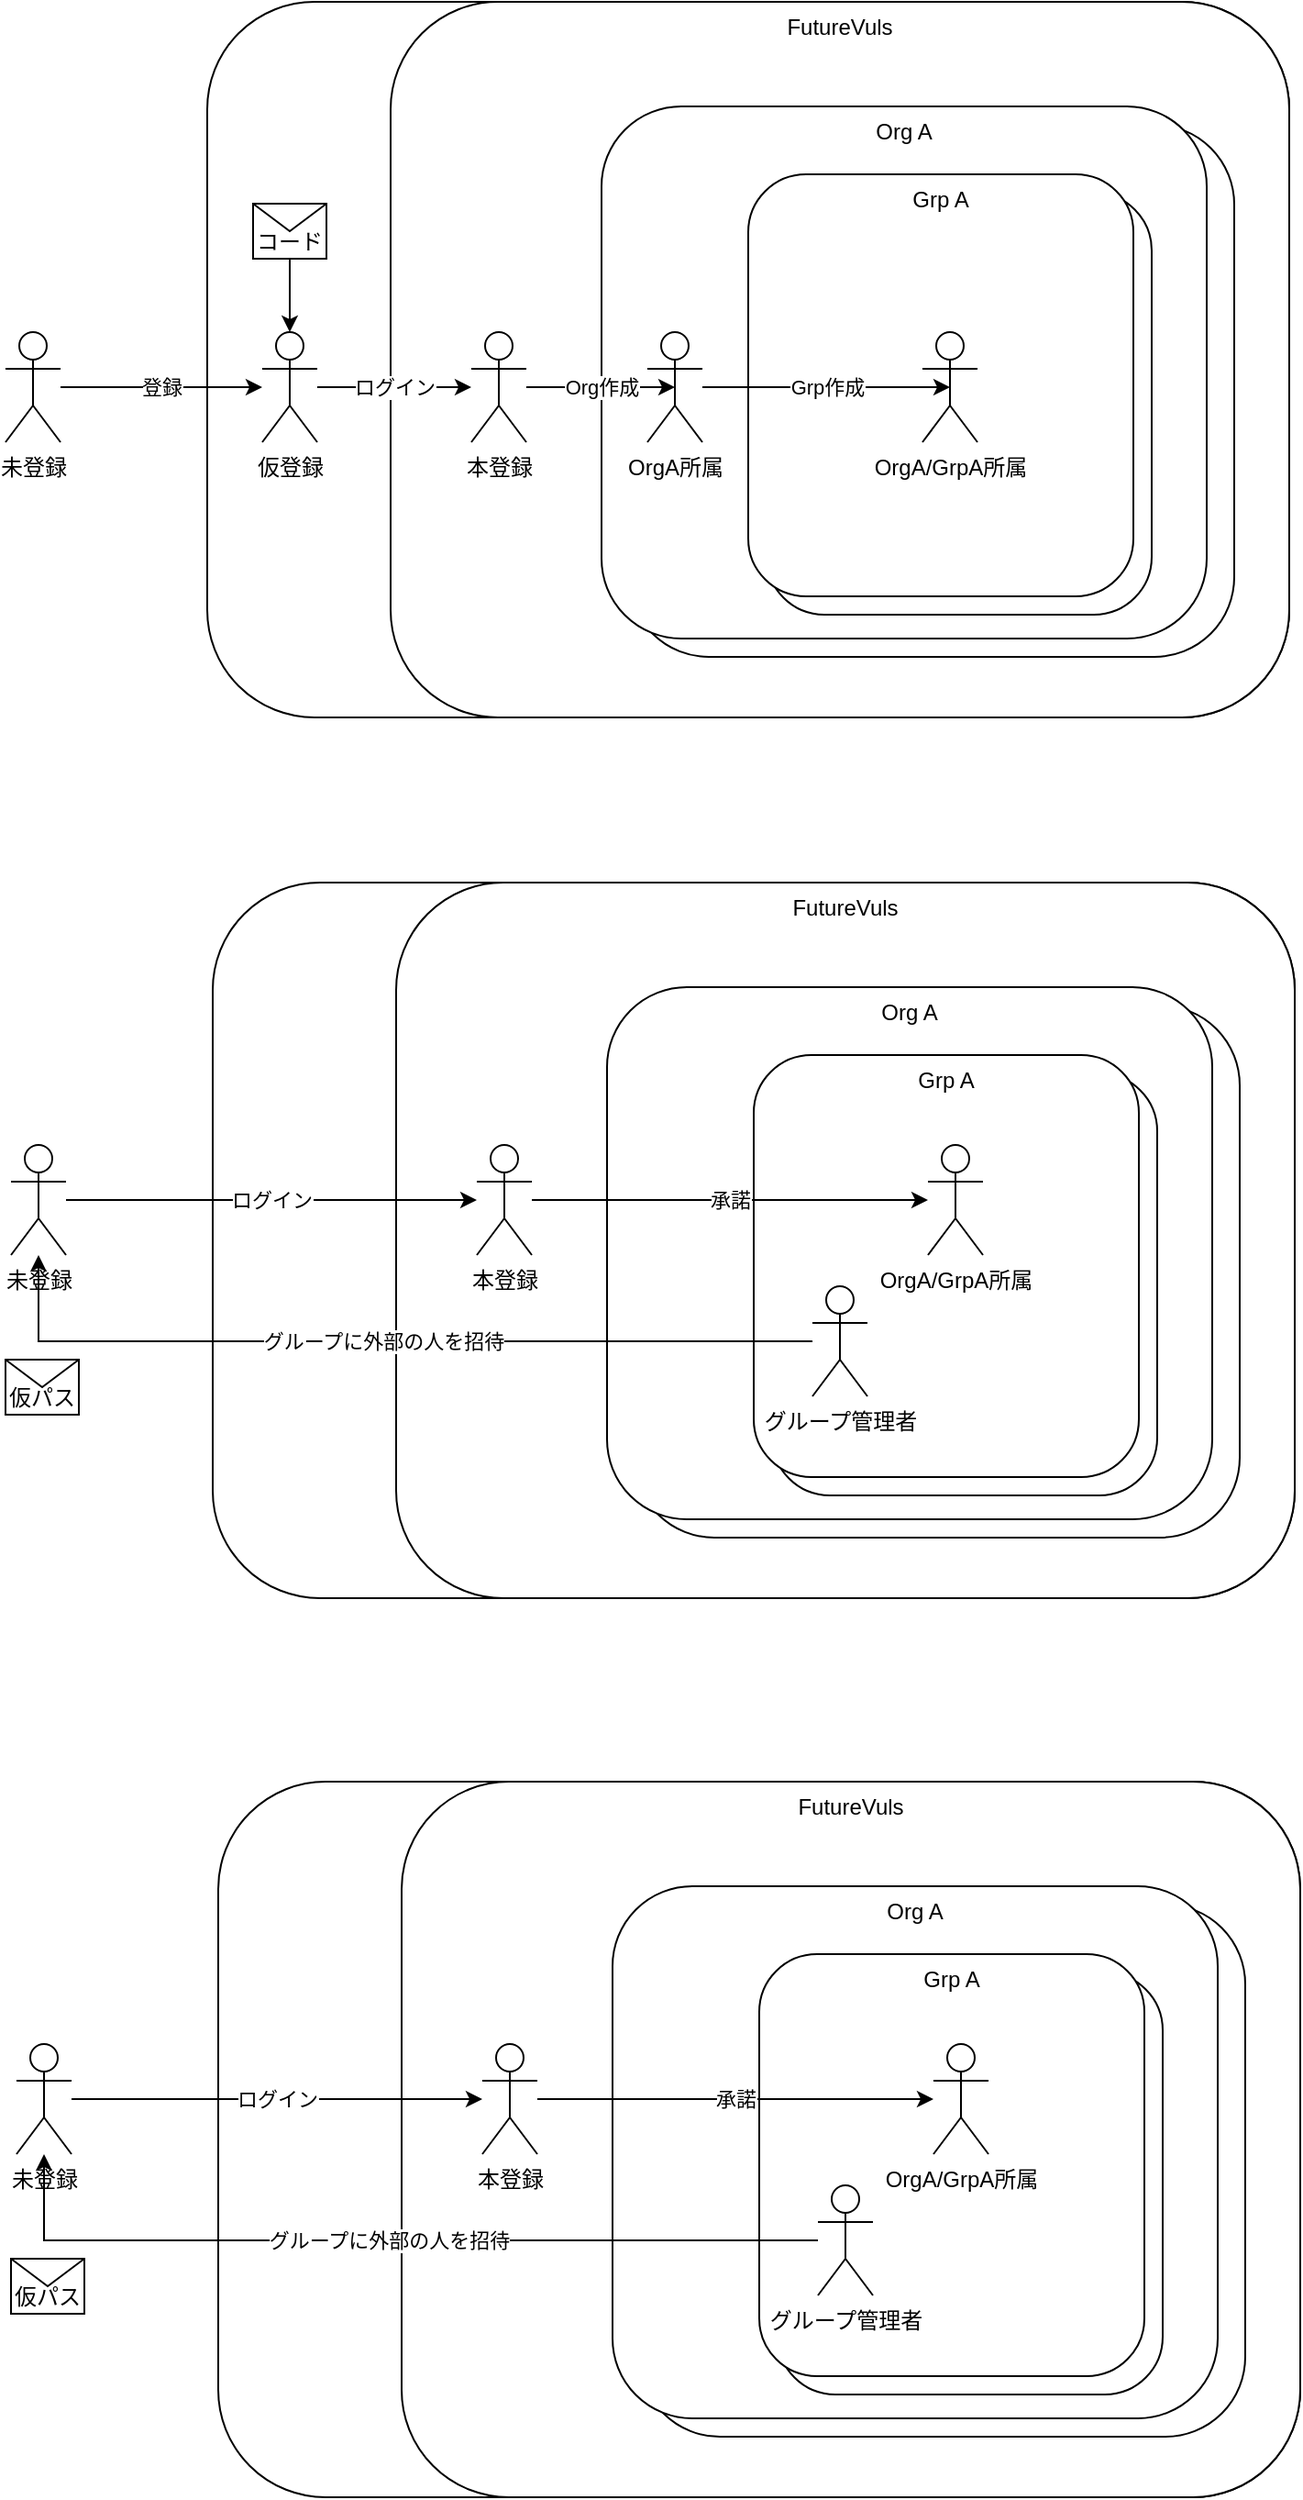 <mxfile version="13.4.8" type="github">
  <diagram id="z6h4n0hDWIFQZGOottjq" name="Page-1">
    <mxGraphModel dx="2053" dy="1686" grid="1" gridSize="10" guides="1" tooltips="1" connect="1" arrows="1" fold="1" page="1" pageScale="1" pageWidth="1169" pageHeight="1654" math="0" shadow="0">
      <root>
        <mxCell id="0" />
        <mxCell id="1" parent="0" />
        <mxCell id="bGIm-FNJNIMSJGsGLvmY-4" value="" style="rounded=1;whiteSpace=wrap;html=1;" vertex="1" parent="1">
          <mxGeometry x="140" y="20" width="590" height="390" as="geometry" />
        </mxCell>
        <mxCell id="bGIm-FNJNIMSJGsGLvmY-5" value="FutureVuls" style="rounded=1;whiteSpace=wrap;html=1;verticalAlign=top;" vertex="1" parent="1">
          <mxGeometry x="240" y="20" width="490" height="390" as="geometry" />
        </mxCell>
        <mxCell id="bGIm-FNJNIMSJGsGLvmY-26" value="Org A" style="rounded=1;whiteSpace=wrap;html=1;verticalAlign=top;" vertex="1" parent="1">
          <mxGeometry x="370" y="87" width="330" height="290" as="geometry" />
        </mxCell>
        <mxCell id="bGIm-FNJNIMSJGsGLvmY-6" value="Org A" style="rounded=1;whiteSpace=wrap;html=1;verticalAlign=top;" vertex="1" parent="1">
          <mxGeometry x="355" y="77" width="330" height="290" as="geometry" />
        </mxCell>
        <mxCell id="bGIm-FNJNIMSJGsGLvmY-27" value="Grp A" style="rounded=1;whiteSpace=wrap;html=1;horizontal=1;verticalAlign=top;" vertex="1" parent="1">
          <mxGeometry x="445" y="124" width="210" height="230" as="geometry" />
        </mxCell>
        <mxCell id="bGIm-FNJNIMSJGsGLvmY-7" value="Grp A" style="rounded=1;whiteSpace=wrap;html=1;horizontal=1;verticalAlign=top;" vertex="1" parent="1">
          <mxGeometry x="435" y="114" width="210" height="230" as="geometry" />
        </mxCell>
        <mxCell id="bGIm-FNJNIMSJGsGLvmY-15" value="ログイン" style="edgeStyle=orthogonalEdgeStyle;rounded=0;orthogonalLoop=1;jettySize=auto;html=1;" edge="1" parent="1" source="bGIm-FNJNIMSJGsGLvmY-12" target="bGIm-FNJNIMSJGsGLvmY-14">
          <mxGeometry relative="1" as="geometry" />
        </mxCell>
        <mxCell id="bGIm-FNJNIMSJGsGLvmY-12" value="仮登録" style="shape=umlActor;verticalLabelPosition=bottom;verticalAlign=top;html=1;outlineConnect=0;" vertex="1" parent="1">
          <mxGeometry x="170" y="200" width="30" height="60" as="geometry" />
        </mxCell>
        <mxCell id="bGIm-FNJNIMSJGsGLvmY-13" value="登録" style="edgeStyle=orthogonalEdgeStyle;rounded=0;orthogonalLoop=1;jettySize=auto;html=1;" edge="1" parent="1" source="bGIm-FNJNIMSJGsGLvmY-8" target="bGIm-FNJNIMSJGsGLvmY-12">
          <mxGeometry relative="1" as="geometry" />
        </mxCell>
        <mxCell id="bGIm-FNJNIMSJGsGLvmY-8" value="未登録" style="shape=umlActor;verticalLabelPosition=bottom;verticalAlign=top;html=1;outlineConnect=0;" vertex="1" parent="1">
          <mxGeometry x="30" y="200" width="30" height="60" as="geometry" />
        </mxCell>
        <mxCell id="bGIm-FNJNIMSJGsGLvmY-17" value="Org作成" style="edgeStyle=orthogonalEdgeStyle;rounded=0;orthogonalLoop=1;jettySize=auto;html=1;entryX=0.5;entryY=0.5;entryDx=0;entryDy=0;entryPerimeter=0;" edge="1" parent="1" source="bGIm-FNJNIMSJGsGLvmY-14" target="bGIm-FNJNIMSJGsGLvmY-16">
          <mxGeometry relative="1" as="geometry" />
        </mxCell>
        <mxCell id="bGIm-FNJNIMSJGsGLvmY-14" value="本登録" style="shape=umlActor;verticalLabelPosition=bottom;verticalAlign=top;html=1;outlineConnect=0;" vertex="1" parent="1">
          <mxGeometry x="284" y="200" width="30" height="60" as="geometry" />
        </mxCell>
        <mxCell id="bGIm-FNJNIMSJGsGLvmY-21" value="Grp作成" style="edgeStyle=orthogonalEdgeStyle;rounded=0;orthogonalLoop=1;jettySize=auto;html=1;entryX=0.5;entryY=0.5;entryDx=0;entryDy=0;entryPerimeter=0;" edge="1" parent="1" source="bGIm-FNJNIMSJGsGLvmY-16" target="bGIm-FNJNIMSJGsGLvmY-18">
          <mxGeometry relative="1" as="geometry" />
        </mxCell>
        <mxCell id="bGIm-FNJNIMSJGsGLvmY-16" value="OrgA所属" style="shape=umlActor;verticalLabelPosition=bottom;verticalAlign=top;html=1;outlineConnect=0;" vertex="1" parent="1">
          <mxGeometry x="380" y="200" width="30" height="60" as="geometry" />
        </mxCell>
        <mxCell id="bGIm-FNJNIMSJGsGLvmY-18" value="OrgA/GrpA所属" style="shape=umlActor;verticalLabelPosition=bottom;verticalAlign=top;html=1;outlineConnect=0;" vertex="1" parent="1">
          <mxGeometry x="530" y="200" width="30" height="60" as="geometry" />
        </mxCell>
        <mxCell id="bGIm-FNJNIMSJGsGLvmY-24" style="edgeStyle=orthogonalEdgeStyle;rounded=0;orthogonalLoop=1;jettySize=auto;html=1;" edge="1" parent="1" source="bGIm-FNJNIMSJGsGLvmY-23" target="bGIm-FNJNIMSJGsGLvmY-12">
          <mxGeometry relative="1" as="geometry" />
        </mxCell>
        <mxCell id="bGIm-FNJNIMSJGsGLvmY-23" value="コード" style="shape=message;whiteSpace=wrap;html=1;outlineConnect=0;verticalAlign=bottom;" vertex="1" parent="1">
          <mxGeometry x="165" y="130" width="40" height="30" as="geometry" />
        </mxCell>
        <mxCell id="bGIm-FNJNIMSJGsGLvmY-28" value="" style="rounded=1;whiteSpace=wrap;html=1;" vertex="1" parent="1">
          <mxGeometry x="143" y="500" width="590" height="390" as="geometry" />
        </mxCell>
        <mxCell id="bGIm-FNJNIMSJGsGLvmY-29" value="FutureVuls" style="rounded=1;whiteSpace=wrap;html=1;verticalAlign=top;" vertex="1" parent="1">
          <mxGeometry x="243" y="500" width="490" height="390" as="geometry" />
        </mxCell>
        <mxCell id="bGIm-FNJNIMSJGsGLvmY-30" value="Org A" style="rounded=1;whiteSpace=wrap;html=1;verticalAlign=top;" vertex="1" parent="1">
          <mxGeometry x="373" y="567" width="330" height="290" as="geometry" />
        </mxCell>
        <mxCell id="bGIm-FNJNIMSJGsGLvmY-31" value="Org A" style="rounded=1;whiteSpace=wrap;html=1;verticalAlign=top;" vertex="1" parent="1">
          <mxGeometry x="358" y="557" width="330" height="290" as="geometry" />
        </mxCell>
        <mxCell id="bGIm-FNJNIMSJGsGLvmY-32" value="Grp A" style="rounded=1;whiteSpace=wrap;html=1;horizontal=1;verticalAlign=top;" vertex="1" parent="1">
          <mxGeometry x="448" y="604" width="210" height="230" as="geometry" />
        </mxCell>
        <mxCell id="bGIm-FNJNIMSJGsGLvmY-33" value="Grp A" style="rounded=1;whiteSpace=wrap;html=1;horizontal=1;verticalAlign=top;" vertex="1" parent="1">
          <mxGeometry x="438" y="594" width="210" height="230" as="geometry" />
        </mxCell>
        <mxCell id="bGIm-FNJNIMSJGsGLvmY-34" value="ログイン" style="edgeStyle=orthogonalEdgeStyle;rounded=0;orthogonalLoop=1;jettySize=auto;html=1;" edge="1" parent="1" source="bGIm-FNJNIMSJGsGLvmY-37" target="bGIm-FNJNIMSJGsGLvmY-39">
          <mxGeometry relative="1" as="geometry">
            <mxPoint x="203" y="673" as="sourcePoint" />
          </mxGeometry>
        </mxCell>
        <mxCell id="bGIm-FNJNIMSJGsGLvmY-37" value="未登録" style="shape=umlActor;verticalLabelPosition=bottom;verticalAlign=top;html=1;outlineConnect=0;" vertex="1" parent="1">
          <mxGeometry x="33" y="643" width="30" height="60" as="geometry" />
        </mxCell>
        <mxCell id="bGIm-FNJNIMSJGsGLvmY-38" value="承諾" style="edgeStyle=orthogonalEdgeStyle;rounded=0;orthogonalLoop=1;jettySize=auto;html=1;" edge="1" parent="1" source="bGIm-FNJNIMSJGsGLvmY-39" target="bGIm-FNJNIMSJGsGLvmY-42">
          <mxGeometry relative="1" as="geometry">
            <mxPoint x="398" y="673" as="targetPoint" />
          </mxGeometry>
        </mxCell>
        <mxCell id="bGIm-FNJNIMSJGsGLvmY-39" value="本登録" style="shape=umlActor;verticalLabelPosition=bottom;verticalAlign=top;html=1;outlineConnect=0;" vertex="1" parent="1">
          <mxGeometry x="287" y="643" width="30" height="60" as="geometry" />
        </mxCell>
        <mxCell id="bGIm-FNJNIMSJGsGLvmY-42" value="OrgA/GrpA所属" style="shape=umlActor;verticalLabelPosition=bottom;verticalAlign=top;html=1;outlineConnect=0;" vertex="1" parent="1">
          <mxGeometry x="533" y="643" width="30" height="60" as="geometry" />
        </mxCell>
        <mxCell id="bGIm-FNJNIMSJGsGLvmY-46" value="グループに外部の人を招待" style="edgeStyle=orthogonalEdgeStyle;rounded=0;orthogonalLoop=1;jettySize=auto;html=1;" edge="1" parent="1" source="bGIm-FNJNIMSJGsGLvmY-45" target="bGIm-FNJNIMSJGsGLvmY-37">
          <mxGeometry relative="1" as="geometry" />
        </mxCell>
        <mxCell id="bGIm-FNJNIMSJGsGLvmY-45" value="グループ管理者" style="shape=umlActor;verticalLabelPosition=bottom;verticalAlign=top;html=1;outlineConnect=0;" vertex="1" parent="1">
          <mxGeometry x="470" y="720" width="30" height="60" as="geometry" />
        </mxCell>
        <mxCell id="bGIm-FNJNIMSJGsGLvmY-47" value="仮パス" style="shape=message;whiteSpace=wrap;html=1;outlineConnect=0;verticalAlign=bottom;" vertex="1" parent="1">
          <mxGeometry x="30" y="760" width="40" height="30" as="geometry" />
        </mxCell>
        <mxCell id="bGIm-FNJNIMSJGsGLvmY-62" value="" style="rounded=1;whiteSpace=wrap;html=1;" vertex="1" parent="1">
          <mxGeometry x="146" y="990" width="590" height="390" as="geometry" />
        </mxCell>
        <mxCell id="bGIm-FNJNIMSJGsGLvmY-63" value="FutureVuls" style="rounded=1;whiteSpace=wrap;html=1;verticalAlign=top;" vertex="1" parent="1">
          <mxGeometry x="246" y="990" width="490" height="390" as="geometry" />
        </mxCell>
        <mxCell id="bGIm-FNJNIMSJGsGLvmY-64" value="Org A" style="rounded=1;whiteSpace=wrap;html=1;verticalAlign=top;" vertex="1" parent="1">
          <mxGeometry x="376" y="1057" width="330" height="290" as="geometry" />
        </mxCell>
        <mxCell id="bGIm-FNJNIMSJGsGLvmY-65" value="Org A" style="rounded=1;whiteSpace=wrap;html=1;verticalAlign=top;" vertex="1" parent="1">
          <mxGeometry x="361" y="1047" width="330" height="290" as="geometry" />
        </mxCell>
        <mxCell id="bGIm-FNJNIMSJGsGLvmY-66" value="Grp A" style="rounded=1;whiteSpace=wrap;html=1;horizontal=1;verticalAlign=top;" vertex="1" parent="1">
          <mxGeometry x="451" y="1094" width="210" height="230" as="geometry" />
        </mxCell>
        <mxCell id="bGIm-FNJNIMSJGsGLvmY-67" value="Grp A" style="rounded=1;whiteSpace=wrap;html=1;horizontal=1;verticalAlign=top;" vertex="1" parent="1">
          <mxGeometry x="441" y="1084" width="210" height="230" as="geometry" />
        </mxCell>
        <mxCell id="bGIm-FNJNIMSJGsGLvmY-68" value="ログイン" style="edgeStyle=orthogonalEdgeStyle;rounded=0;orthogonalLoop=1;jettySize=auto;html=1;" edge="1" parent="1" source="bGIm-FNJNIMSJGsGLvmY-69" target="bGIm-FNJNIMSJGsGLvmY-71">
          <mxGeometry relative="1" as="geometry">
            <mxPoint x="206" y="1163" as="sourcePoint" />
          </mxGeometry>
        </mxCell>
        <mxCell id="bGIm-FNJNIMSJGsGLvmY-69" value="未登録" style="shape=umlActor;verticalLabelPosition=bottom;verticalAlign=top;html=1;outlineConnect=0;" vertex="1" parent="1">
          <mxGeometry x="36" y="1133" width="30" height="60" as="geometry" />
        </mxCell>
        <mxCell id="bGIm-FNJNIMSJGsGLvmY-70" value="承諾" style="edgeStyle=orthogonalEdgeStyle;rounded=0;orthogonalLoop=1;jettySize=auto;html=1;" edge="1" parent="1" source="bGIm-FNJNIMSJGsGLvmY-71" target="bGIm-FNJNIMSJGsGLvmY-72">
          <mxGeometry relative="1" as="geometry">
            <mxPoint x="401" y="1163" as="targetPoint" />
          </mxGeometry>
        </mxCell>
        <mxCell id="bGIm-FNJNIMSJGsGLvmY-71" value="本登録" style="shape=umlActor;verticalLabelPosition=bottom;verticalAlign=top;html=1;outlineConnect=0;" vertex="1" parent="1">
          <mxGeometry x="290" y="1133" width="30" height="60" as="geometry" />
        </mxCell>
        <mxCell id="bGIm-FNJNIMSJGsGLvmY-72" value="OrgA/GrpA所属" style="shape=umlActor;verticalLabelPosition=bottom;verticalAlign=top;html=1;outlineConnect=0;" vertex="1" parent="1">
          <mxGeometry x="536" y="1133" width="30" height="60" as="geometry" />
        </mxCell>
        <mxCell id="bGIm-FNJNIMSJGsGLvmY-73" value="グループに外部の人を招待" style="edgeStyle=orthogonalEdgeStyle;rounded=0;orthogonalLoop=1;jettySize=auto;html=1;" edge="1" parent="1" source="bGIm-FNJNIMSJGsGLvmY-74" target="bGIm-FNJNIMSJGsGLvmY-69">
          <mxGeometry relative="1" as="geometry" />
        </mxCell>
        <mxCell id="bGIm-FNJNIMSJGsGLvmY-74" value="グループ管理者" style="shape=umlActor;verticalLabelPosition=bottom;verticalAlign=top;html=1;outlineConnect=0;" vertex="1" parent="1">
          <mxGeometry x="473" y="1210" width="30" height="60" as="geometry" />
        </mxCell>
        <mxCell id="bGIm-FNJNIMSJGsGLvmY-75" value="仮パス" style="shape=message;whiteSpace=wrap;html=1;outlineConnect=0;verticalAlign=bottom;" vertex="1" parent="1">
          <mxGeometry x="33" y="1250" width="40" height="30" as="geometry" />
        </mxCell>
      </root>
    </mxGraphModel>
  </diagram>
</mxfile>

